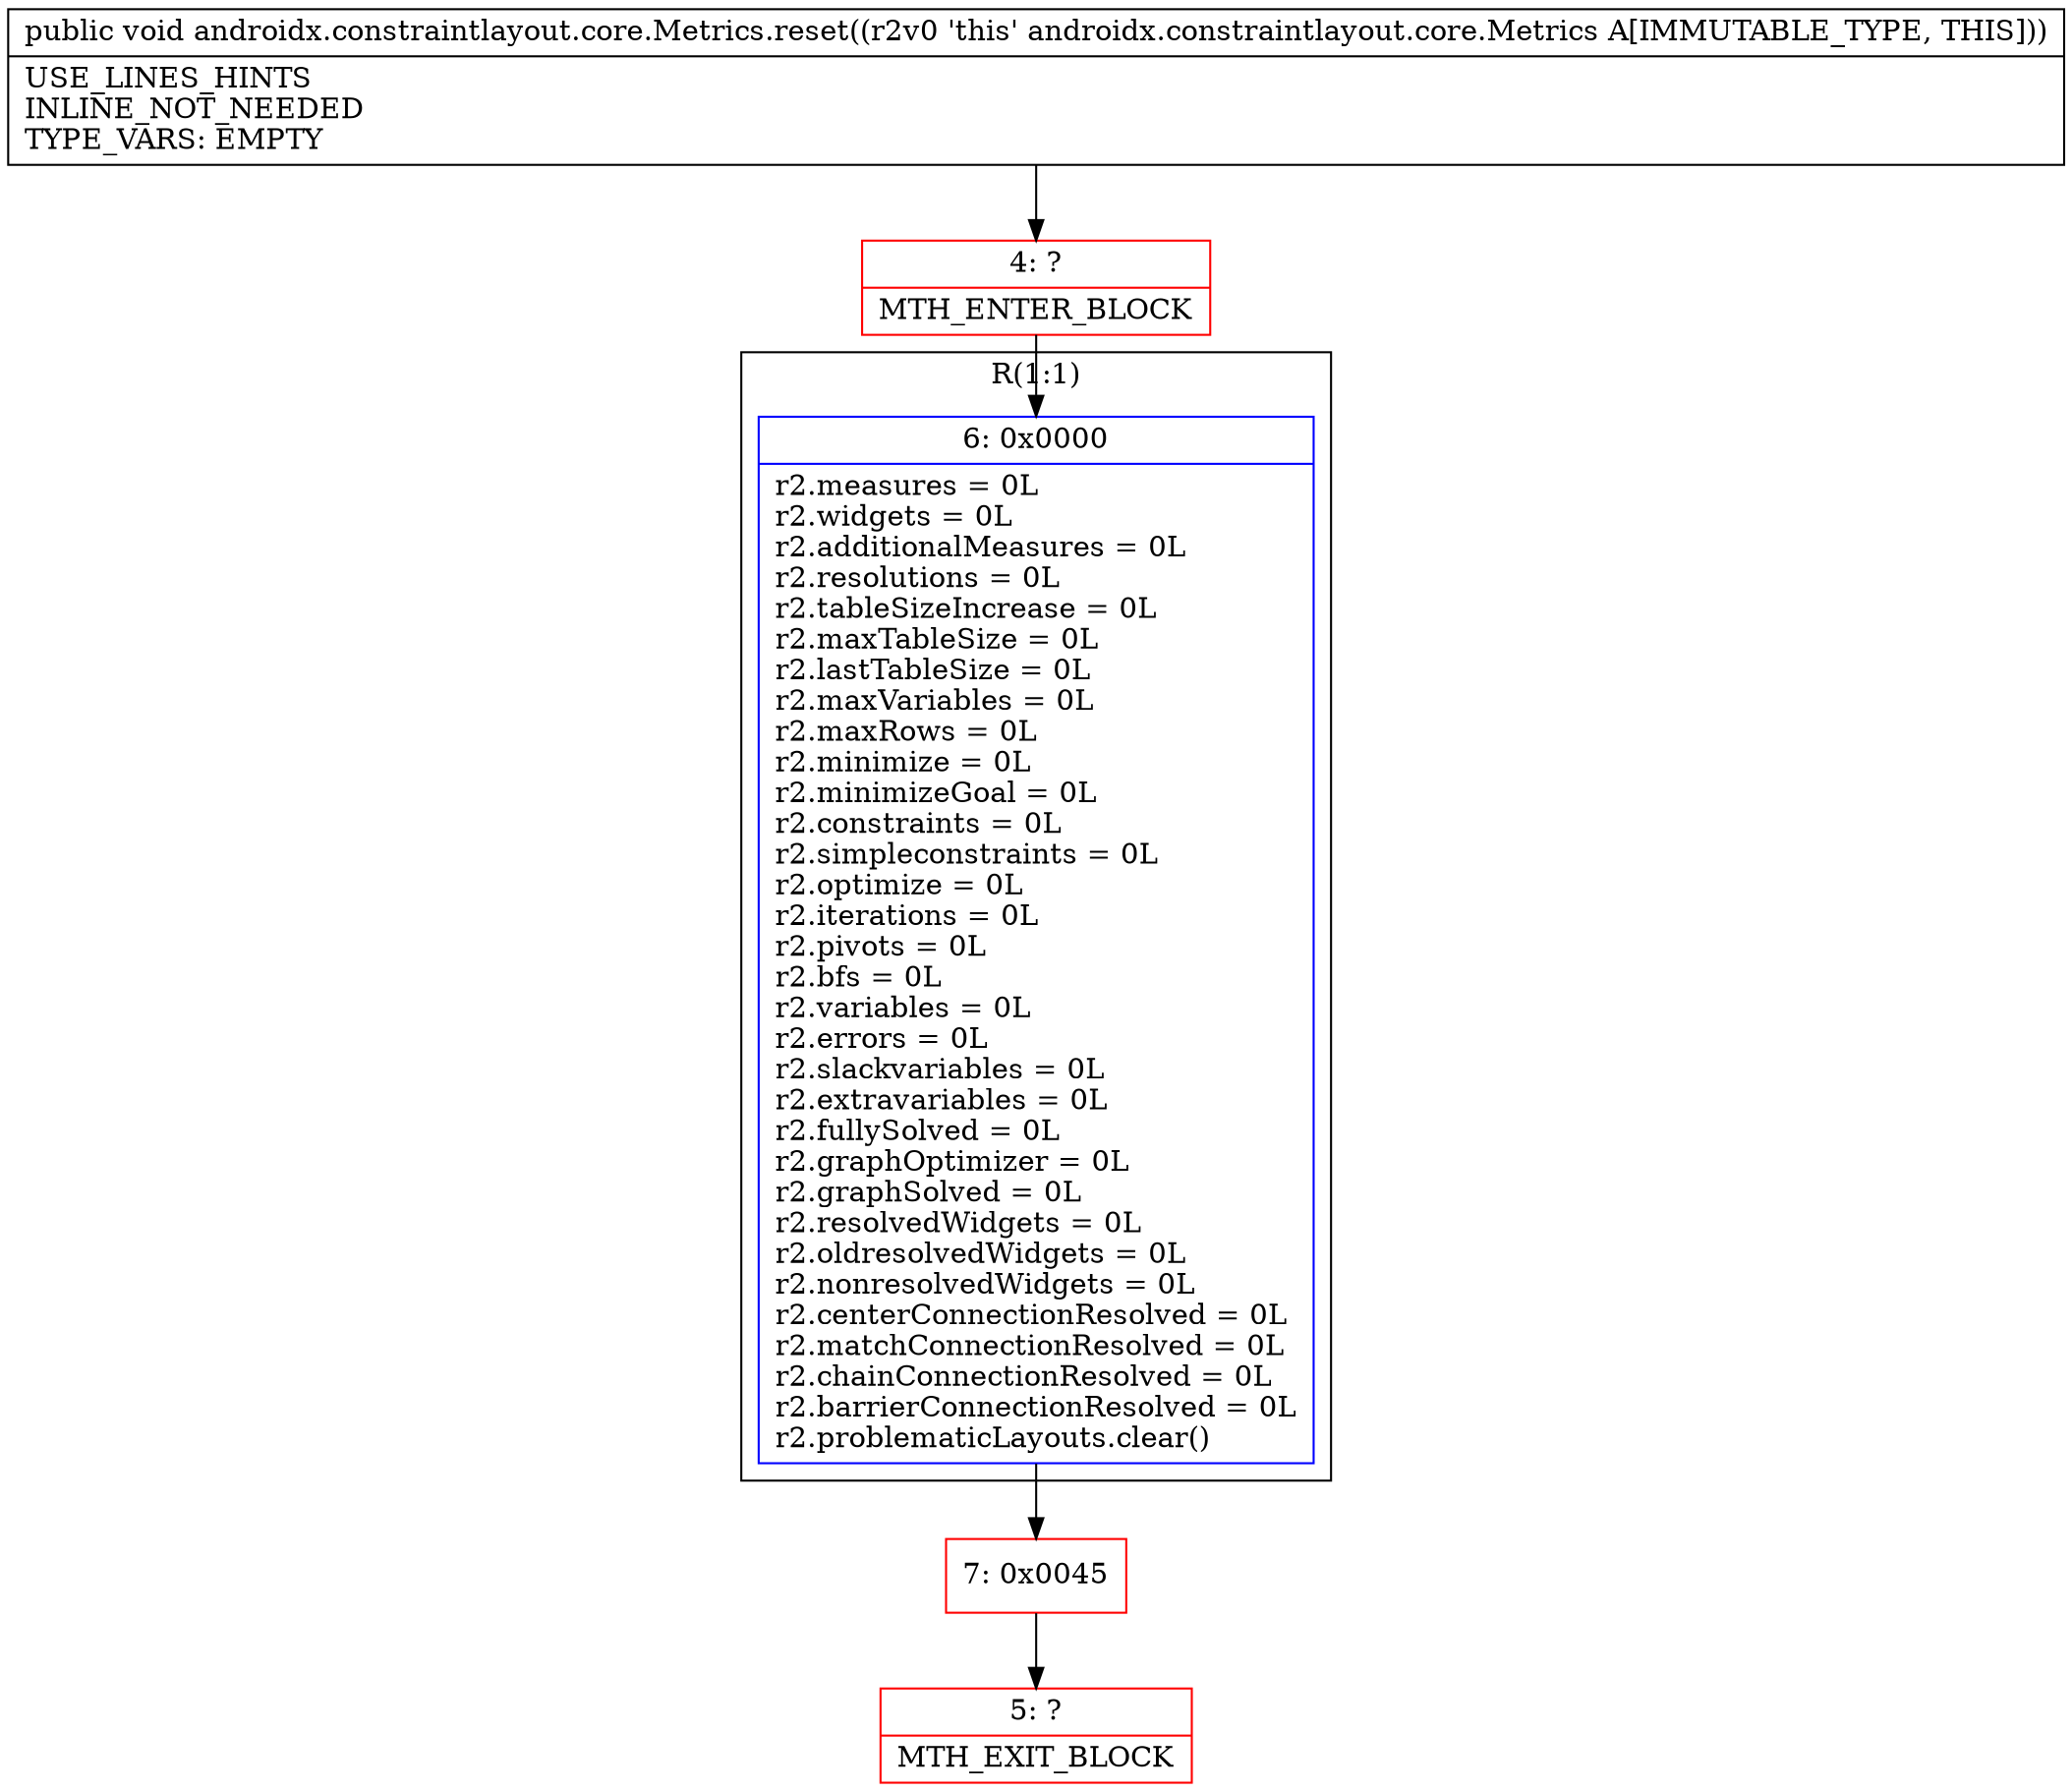 digraph "CFG forandroidx.constraintlayout.core.Metrics.reset()V" {
subgraph cluster_Region_1934105004 {
label = "R(1:1)";
node [shape=record,color=blue];
Node_6 [shape=record,label="{6\:\ 0x0000|r2.measures = 0L\lr2.widgets = 0L\lr2.additionalMeasures = 0L\lr2.resolutions = 0L\lr2.tableSizeIncrease = 0L\lr2.maxTableSize = 0L\lr2.lastTableSize = 0L\lr2.maxVariables = 0L\lr2.maxRows = 0L\lr2.minimize = 0L\lr2.minimizeGoal = 0L\lr2.constraints = 0L\lr2.simpleconstraints = 0L\lr2.optimize = 0L\lr2.iterations = 0L\lr2.pivots = 0L\lr2.bfs = 0L\lr2.variables = 0L\lr2.errors = 0L\lr2.slackvariables = 0L\lr2.extravariables = 0L\lr2.fullySolved = 0L\lr2.graphOptimizer = 0L\lr2.graphSolved = 0L\lr2.resolvedWidgets = 0L\lr2.oldresolvedWidgets = 0L\lr2.nonresolvedWidgets = 0L\lr2.centerConnectionResolved = 0L\lr2.matchConnectionResolved = 0L\lr2.chainConnectionResolved = 0L\lr2.barrierConnectionResolved = 0L\lr2.problematicLayouts.clear()\l}"];
}
Node_4 [shape=record,color=red,label="{4\:\ ?|MTH_ENTER_BLOCK\l}"];
Node_7 [shape=record,color=red,label="{7\:\ 0x0045}"];
Node_5 [shape=record,color=red,label="{5\:\ ?|MTH_EXIT_BLOCK\l}"];
MethodNode[shape=record,label="{public void androidx.constraintlayout.core.Metrics.reset((r2v0 'this' androidx.constraintlayout.core.Metrics A[IMMUTABLE_TYPE, THIS]))  | USE_LINES_HINTS\lINLINE_NOT_NEEDED\lTYPE_VARS: EMPTY\l}"];
MethodNode -> Node_4;Node_6 -> Node_7;
Node_4 -> Node_6;
Node_7 -> Node_5;
}

